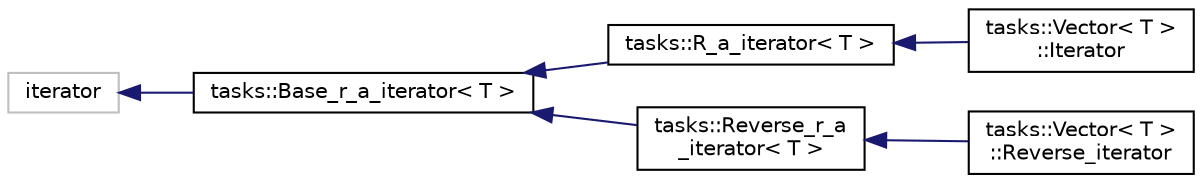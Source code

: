 digraph "Graphical Class Hierarchy"
{
  edge [fontname="Helvetica",fontsize="10",labelfontname="Helvetica",labelfontsize="10"];
  node [fontname="Helvetica",fontsize="10",shape=record];
  rankdir="LR";
  Node1 [label="iterator",height=0.2,width=0.4,color="grey75", fillcolor="white", style="filled"];
  Node1 -> Node2 [dir="back",color="midnightblue",fontsize="10",style="solid",fontname="Helvetica"];
  Node2 [label="tasks::Base_r_a_iterator\< T \>",height=0.2,width=0.4,color="black", fillcolor="white", style="filled",URL="$classtasks_1_1Base__r__a__iterator.html",tooltip="Base template class representing base iterator. "];
  Node2 -> Node3 [dir="back",color="midnightblue",fontsize="10",style="solid",fontname="Helvetica"];
  Node3 [label="tasks::R_a_iterator\< T \>",height=0.2,width=0.4,color="black", fillcolor="white", style="filled",URL="$classtasks_1_1R__a__iterator.html",tooltip="Template iterator class. "];
  Node3 -> Node4 [dir="back",color="midnightblue",fontsize="10",style="solid",fontname="Helvetica"];
  Node4 [label="tasks::Vector\< T \>\l::Iterator",height=0.2,width=0.4,color="black", fillcolor="white", style="filled",URL="$classtasks_1_1Vector_1_1Iterator.html",tooltip="Iterator class. "];
  Node2 -> Node5 [dir="back",color="midnightblue",fontsize="10",style="solid",fontname="Helvetica"];
  Node5 [label="tasks::Reverse_r_a\l_iterator\< T \>",height=0.2,width=0.4,color="black", fillcolor="white", style="filled",URL="$classtasks_1_1Reverse__r__a__iterator.html",tooltip="Template reverse iterator. "];
  Node5 -> Node6 [dir="back",color="midnightblue",fontsize="10",style="solid",fontname="Helvetica"];
  Node6 [label="tasks::Vector\< T \>\l::Reverse_iterator",height=0.2,width=0.4,color="black", fillcolor="white", style="filled",URL="$classtasks_1_1Vector_1_1Reverse__iterator.html",tooltip="Reverse iterator class. "];
}
